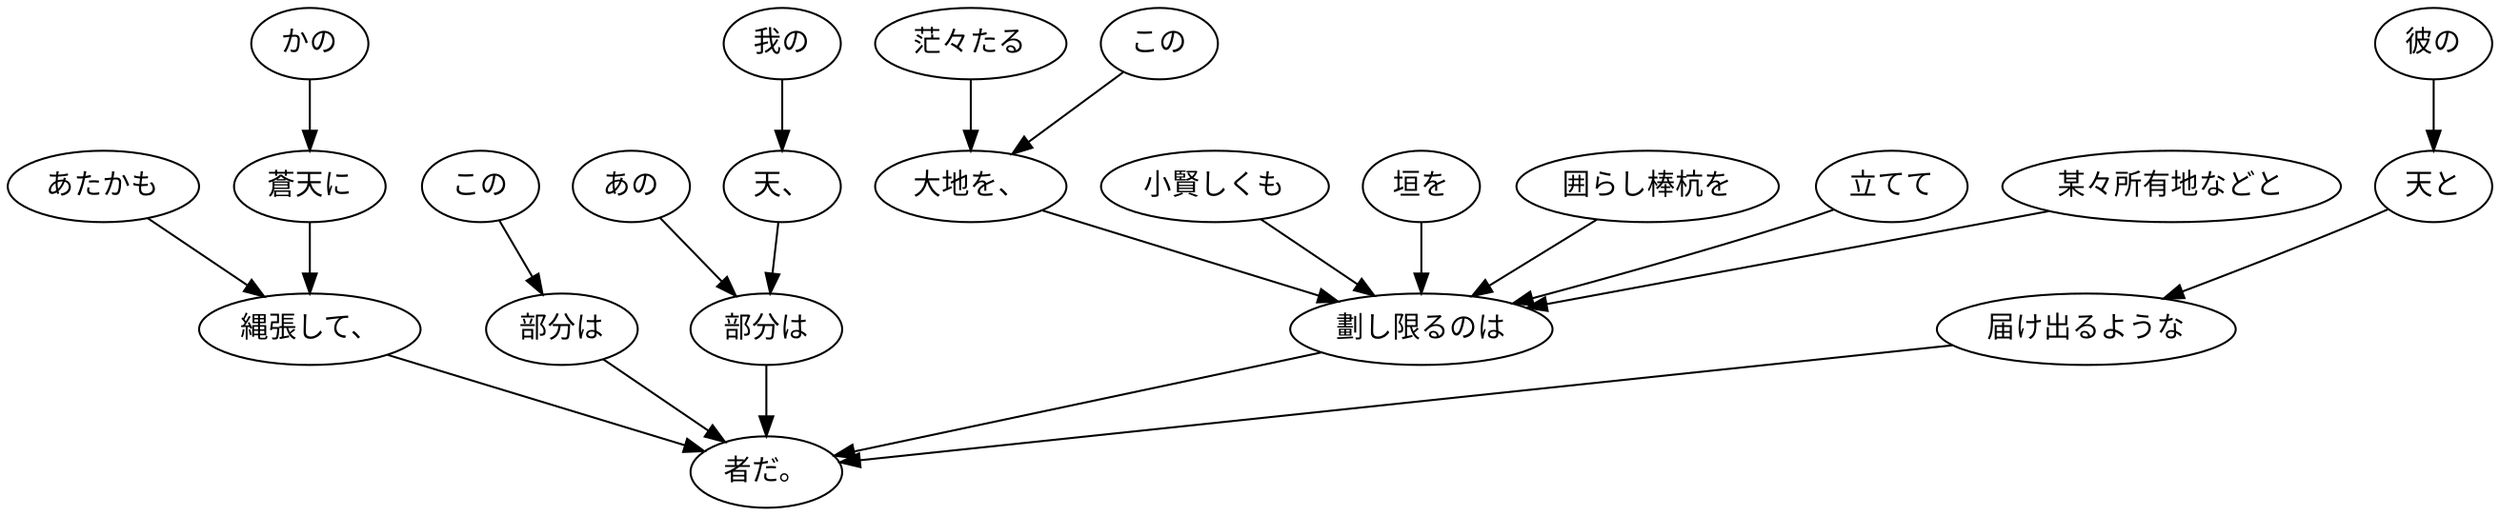 digraph graph2062 {
	node0 [label="この"];
	node1 [label="茫々たる"];
	node2 [label="大地を、"];
	node3 [label="小賢しくも"];
	node4 [label="垣を"];
	node5 [label="囲らし棒杭を"];
	node6 [label="立てて"];
	node7 [label="某々所有地などと"];
	node8 [label="劃し限るのは"];
	node9 [label="あたかも"];
	node10 [label="かの"];
	node11 [label="蒼天に"];
	node12 [label="縄張して、"];
	node13 [label="この"];
	node14 [label="部分は"];
	node15 [label="我の"];
	node16 [label="天、"];
	node17 [label="あの"];
	node18 [label="部分は"];
	node19 [label="彼の"];
	node20 [label="天と"];
	node21 [label="届け出るような"];
	node22 [label="者だ。"];
	node0 -> node2;
	node1 -> node2;
	node2 -> node8;
	node3 -> node8;
	node4 -> node8;
	node5 -> node8;
	node6 -> node8;
	node7 -> node8;
	node8 -> node22;
	node9 -> node12;
	node10 -> node11;
	node11 -> node12;
	node12 -> node22;
	node13 -> node14;
	node14 -> node22;
	node15 -> node16;
	node16 -> node18;
	node17 -> node18;
	node18 -> node22;
	node19 -> node20;
	node20 -> node21;
	node21 -> node22;
}
